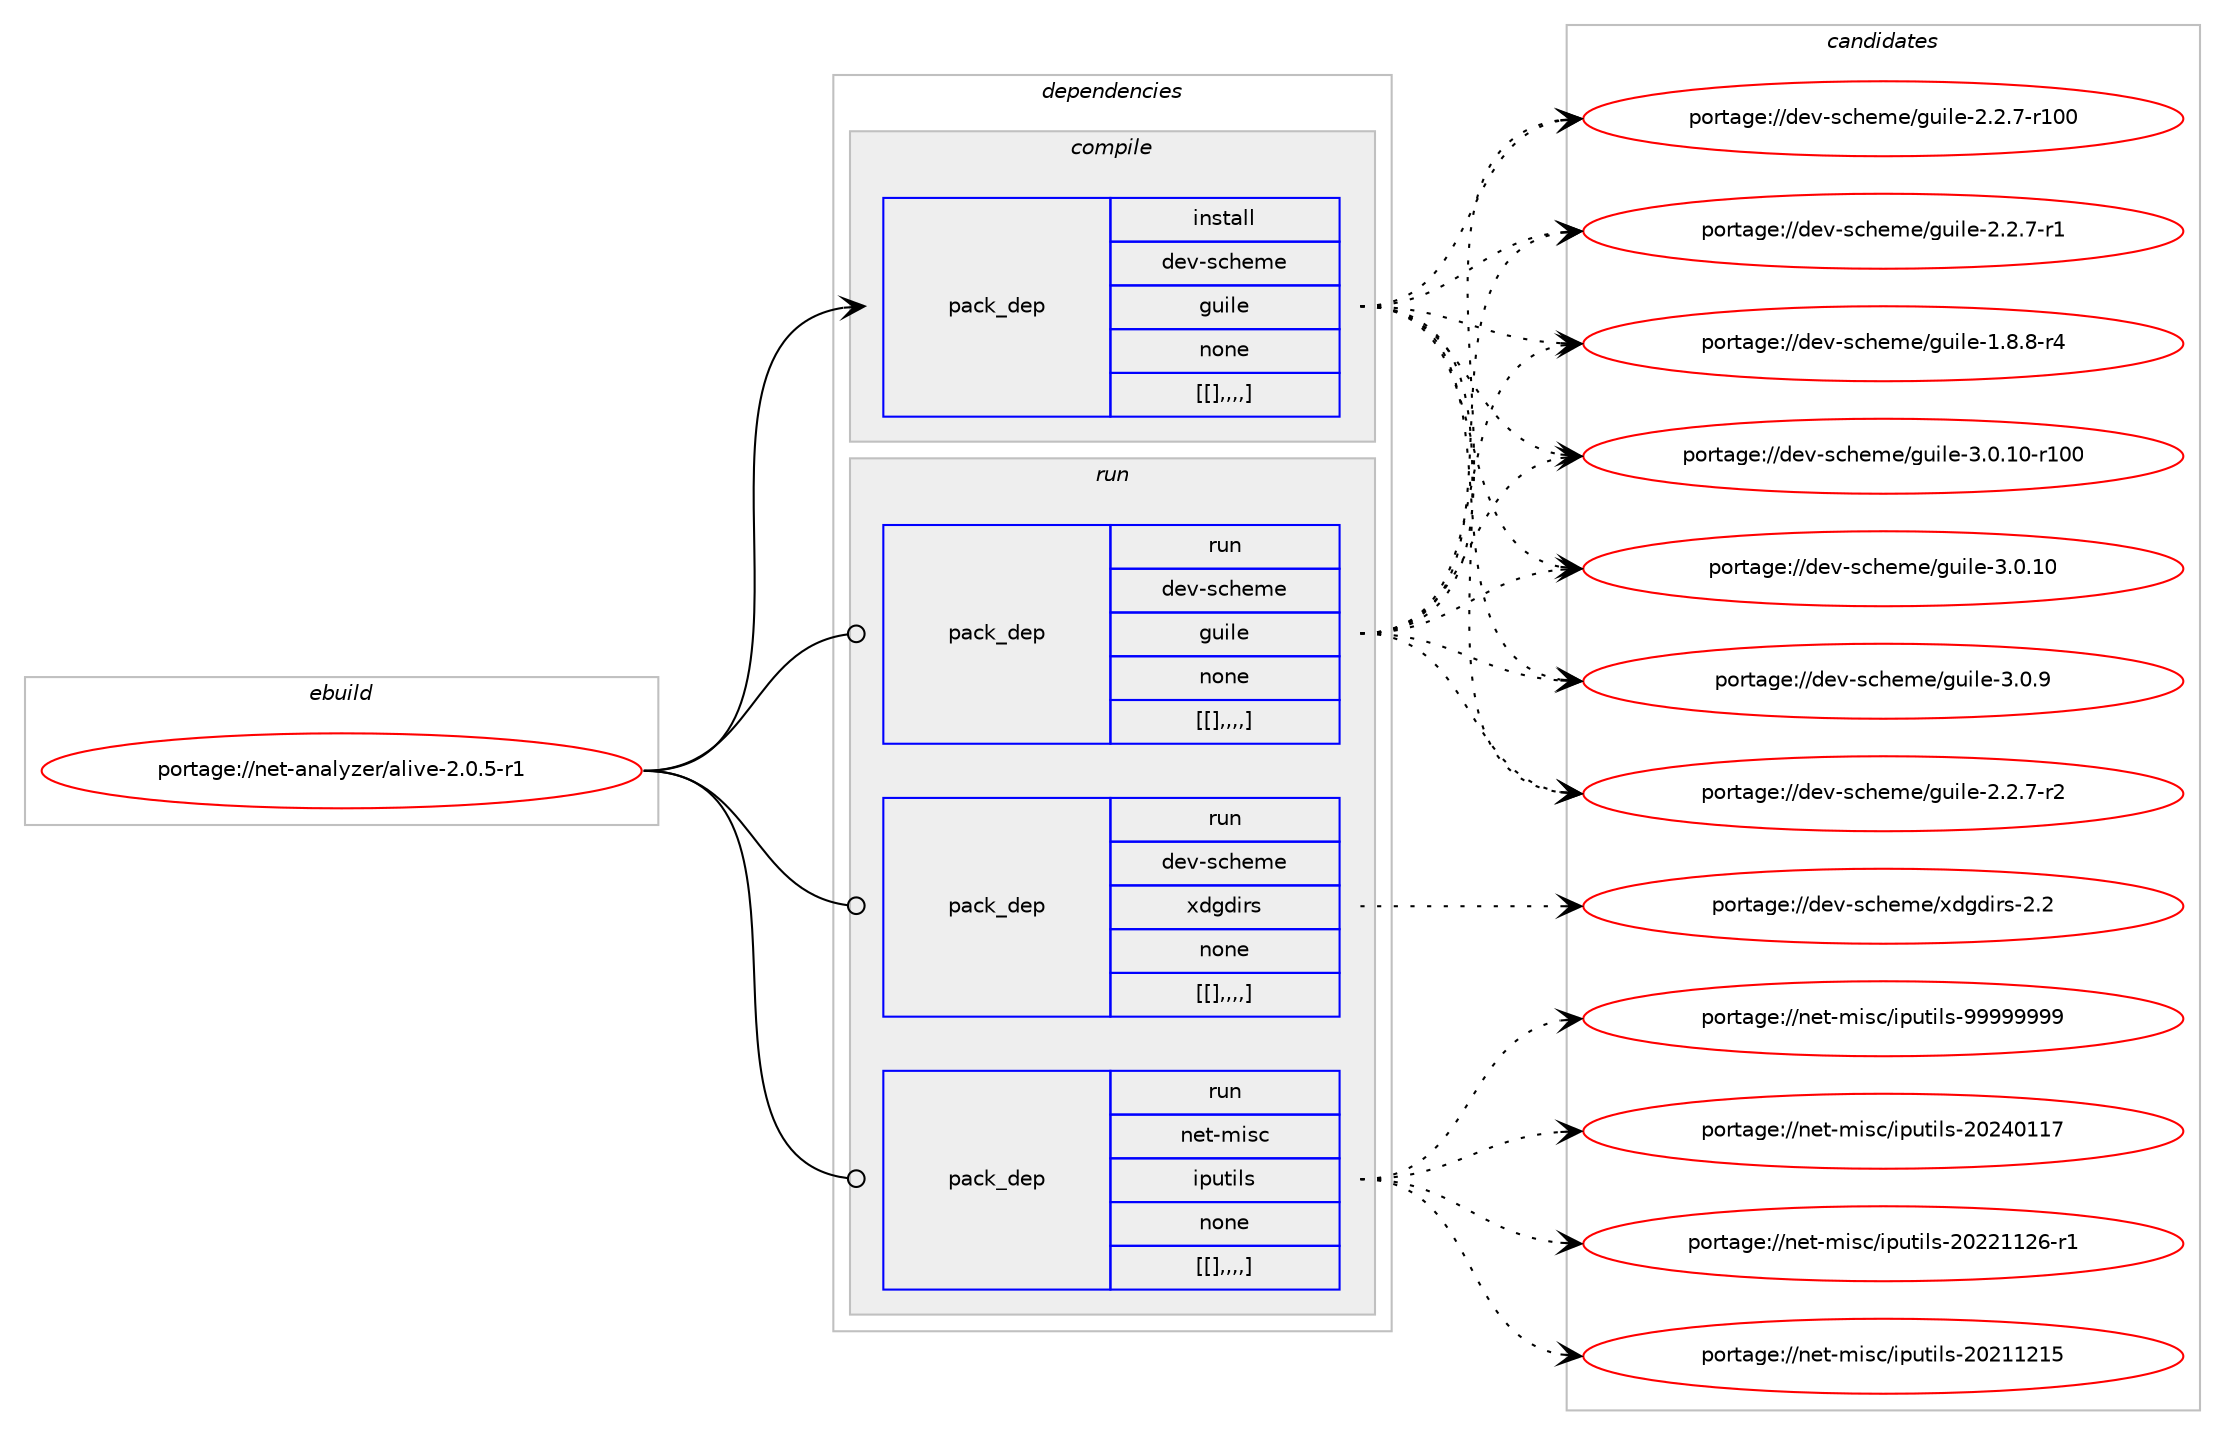 digraph prolog {

# *************
# Graph options
# *************

newrank=true;
concentrate=true;
compound=true;
graph [rankdir=LR,fontname=Helvetica,fontsize=10,ranksep=1.5];#, ranksep=2.5, nodesep=0.2];
edge  [arrowhead=vee];
node  [fontname=Helvetica,fontsize=10];

# **********
# The ebuild
# **********

subgraph cluster_leftcol {
color=gray;
label=<<i>ebuild</i>>;
id [label="portage://net-analyzer/alive-2.0.5-r1", color=red, width=4, href="../net-analyzer/alive-2.0.5-r1.svg"];
}

# ****************
# The dependencies
# ****************

subgraph cluster_midcol {
color=gray;
label=<<i>dependencies</i>>;
subgraph cluster_compile {
fillcolor="#eeeeee";
style=filled;
label=<<i>compile</i>>;
subgraph pack260768 {
dependency354703 [label=<<TABLE BORDER="0" CELLBORDER="1" CELLSPACING="0" CELLPADDING="4" WIDTH="220"><TR><TD ROWSPAN="6" CELLPADDING="30">pack_dep</TD></TR><TR><TD WIDTH="110">install</TD></TR><TR><TD>dev-scheme</TD></TR><TR><TD>guile</TD></TR><TR><TD>none</TD></TR><TR><TD>[[],,,,]</TD></TR></TABLE>>, shape=none, color=blue];
}
id:e -> dependency354703:w [weight=20,style="solid",arrowhead="vee"];
}
subgraph cluster_compileandrun {
fillcolor="#eeeeee";
style=filled;
label=<<i>compile and run</i>>;
}
subgraph cluster_run {
fillcolor="#eeeeee";
style=filled;
label=<<i>run</i>>;
subgraph pack260769 {
dependency354704 [label=<<TABLE BORDER="0" CELLBORDER="1" CELLSPACING="0" CELLPADDING="4" WIDTH="220"><TR><TD ROWSPAN="6" CELLPADDING="30">pack_dep</TD></TR><TR><TD WIDTH="110">run</TD></TR><TR><TD>dev-scheme</TD></TR><TR><TD>guile</TD></TR><TR><TD>none</TD></TR><TR><TD>[[],,,,]</TD></TR></TABLE>>, shape=none, color=blue];
}
id:e -> dependency354704:w [weight=20,style="solid",arrowhead="odot"];
subgraph pack260770 {
dependency354705 [label=<<TABLE BORDER="0" CELLBORDER="1" CELLSPACING="0" CELLPADDING="4" WIDTH="220"><TR><TD ROWSPAN="6" CELLPADDING="30">pack_dep</TD></TR><TR><TD WIDTH="110">run</TD></TR><TR><TD>dev-scheme</TD></TR><TR><TD>xdgdirs</TD></TR><TR><TD>none</TD></TR><TR><TD>[[],,,,]</TD></TR></TABLE>>, shape=none, color=blue];
}
id:e -> dependency354705:w [weight=20,style="solid",arrowhead="odot"];
subgraph pack260771 {
dependency354706 [label=<<TABLE BORDER="0" CELLBORDER="1" CELLSPACING="0" CELLPADDING="4" WIDTH="220"><TR><TD ROWSPAN="6" CELLPADDING="30">pack_dep</TD></TR><TR><TD WIDTH="110">run</TD></TR><TR><TD>net-misc</TD></TR><TR><TD>iputils</TD></TR><TR><TD>none</TD></TR><TR><TD>[[],,,,]</TD></TR></TABLE>>, shape=none, color=blue];
}
id:e -> dependency354706:w [weight=20,style="solid",arrowhead="odot"];
}
}

# **************
# The candidates
# **************

subgraph cluster_choices {
rank=same;
color=gray;
label=<<i>candidates</i>>;

subgraph choice260768 {
color=black;
nodesep=1;
choice1001011184511599104101109101471031171051081014551464846494845114494848 [label="portage://dev-scheme/guile-3.0.10-r100", color=red, width=4,href="../dev-scheme/guile-3.0.10-r100.svg"];
choice10010111845115991041011091014710311710510810145514648464948 [label="portage://dev-scheme/guile-3.0.10", color=red, width=4,href="../dev-scheme/guile-3.0.10.svg"];
choice100101118451159910410110910147103117105108101455146484657 [label="portage://dev-scheme/guile-3.0.9", color=red, width=4,href="../dev-scheme/guile-3.0.9.svg"];
choice1001011184511599104101109101471031171051081014550465046554511450 [label="portage://dev-scheme/guile-2.2.7-r2", color=red, width=4,href="../dev-scheme/guile-2.2.7-r2.svg"];
choice10010111845115991041011091014710311710510810145504650465545114494848 [label="portage://dev-scheme/guile-2.2.7-r100", color=red, width=4,href="../dev-scheme/guile-2.2.7-r100.svg"];
choice1001011184511599104101109101471031171051081014550465046554511449 [label="portage://dev-scheme/guile-2.2.7-r1", color=red, width=4,href="../dev-scheme/guile-2.2.7-r1.svg"];
choice1001011184511599104101109101471031171051081014549465646564511452 [label="portage://dev-scheme/guile-1.8.8-r4", color=red, width=4,href="../dev-scheme/guile-1.8.8-r4.svg"];
dependency354703:e -> choice1001011184511599104101109101471031171051081014551464846494845114494848:w [style=dotted,weight="100"];
dependency354703:e -> choice10010111845115991041011091014710311710510810145514648464948:w [style=dotted,weight="100"];
dependency354703:e -> choice100101118451159910410110910147103117105108101455146484657:w [style=dotted,weight="100"];
dependency354703:e -> choice1001011184511599104101109101471031171051081014550465046554511450:w [style=dotted,weight="100"];
dependency354703:e -> choice10010111845115991041011091014710311710510810145504650465545114494848:w [style=dotted,weight="100"];
dependency354703:e -> choice1001011184511599104101109101471031171051081014550465046554511449:w [style=dotted,weight="100"];
dependency354703:e -> choice1001011184511599104101109101471031171051081014549465646564511452:w [style=dotted,weight="100"];
}
subgraph choice260769 {
color=black;
nodesep=1;
choice1001011184511599104101109101471031171051081014551464846494845114494848 [label="portage://dev-scheme/guile-3.0.10-r100", color=red, width=4,href="../dev-scheme/guile-3.0.10-r100.svg"];
choice10010111845115991041011091014710311710510810145514648464948 [label="portage://dev-scheme/guile-3.0.10", color=red, width=4,href="../dev-scheme/guile-3.0.10.svg"];
choice100101118451159910410110910147103117105108101455146484657 [label="portage://dev-scheme/guile-3.0.9", color=red, width=4,href="../dev-scheme/guile-3.0.9.svg"];
choice1001011184511599104101109101471031171051081014550465046554511450 [label="portage://dev-scheme/guile-2.2.7-r2", color=red, width=4,href="../dev-scheme/guile-2.2.7-r2.svg"];
choice10010111845115991041011091014710311710510810145504650465545114494848 [label="portage://dev-scheme/guile-2.2.7-r100", color=red, width=4,href="../dev-scheme/guile-2.2.7-r100.svg"];
choice1001011184511599104101109101471031171051081014550465046554511449 [label="portage://dev-scheme/guile-2.2.7-r1", color=red, width=4,href="../dev-scheme/guile-2.2.7-r1.svg"];
choice1001011184511599104101109101471031171051081014549465646564511452 [label="portage://dev-scheme/guile-1.8.8-r4", color=red, width=4,href="../dev-scheme/guile-1.8.8-r4.svg"];
dependency354704:e -> choice1001011184511599104101109101471031171051081014551464846494845114494848:w [style=dotted,weight="100"];
dependency354704:e -> choice10010111845115991041011091014710311710510810145514648464948:w [style=dotted,weight="100"];
dependency354704:e -> choice100101118451159910410110910147103117105108101455146484657:w [style=dotted,weight="100"];
dependency354704:e -> choice1001011184511599104101109101471031171051081014550465046554511450:w [style=dotted,weight="100"];
dependency354704:e -> choice10010111845115991041011091014710311710510810145504650465545114494848:w [style=dotted,weight="100"];
dependency354704:e -> choice1001011184511599104101109101471031171051081014550465046554511449:w [style=dotted,weight="100"];
dependency354704:e -> choice1001011184511599104101109101471031171051081014549465646564511452:w [style=dotted,weight="100"];
}
subgraph choice260770 {
color=black;
nodesep=1;
choice10010111845115991041011091014712010010310010511411545504650 [label="portage://dev-scheme/xdgdirs-2.2", color=red, width=4,href="../dev-scheme/xdgdirs-2.2.svg"];
dependency354705:e -> choice10010111845115991041011091014712010010310010511411545504650:w [style=dotted,weight="100"];
}
subgraph choice260771 {
color=black;
nodesep=1;
choice110101116451091051159947105112117116105108115455757575757575757 [label="portage://net-misc/iputils-99999999", color=red, width=4,href="../net-misc/iputils-99999999.svg"];
choice110101116451091051159947105112117116105108115455048505248494955 [label="portage://net-misc/iputils-20240117", color=red, width=4,href="../net-misc/iputils-20240117.svg"];
choice1101011164510910511599471051121171161051081154550485050494950544511449 [label="portage://net-misc/iputils-20221126-r1", color=red, width=4,href="../net-misc/iputils-20221126-r1.svg"];
choice110101116451091051159947105112117116105108115455048504949504953 [label="portage://net-misc/iputils-20211215", color=red, width=4,href="../net-misc/iputils-20211215.svg"];
dependency354706:e -> choice110101116451091051159947105112117116105108115455757575757575757:w [style=dotted,weight="100"];
dependency354706:e -> choice110101116451091051159947105112117116105108115455048505248494955:w [style=dotted,weight="100"];
dependency354706:e -> choice1101011164510910511599471051121171161051081154550485050494950544511449:w [style=dotted,weight="100"];
dependency354706:e -> choice110101116451091051159947105112117116105108115455048504949504953:w [style=dotted,weight="100"];
}
}

}
